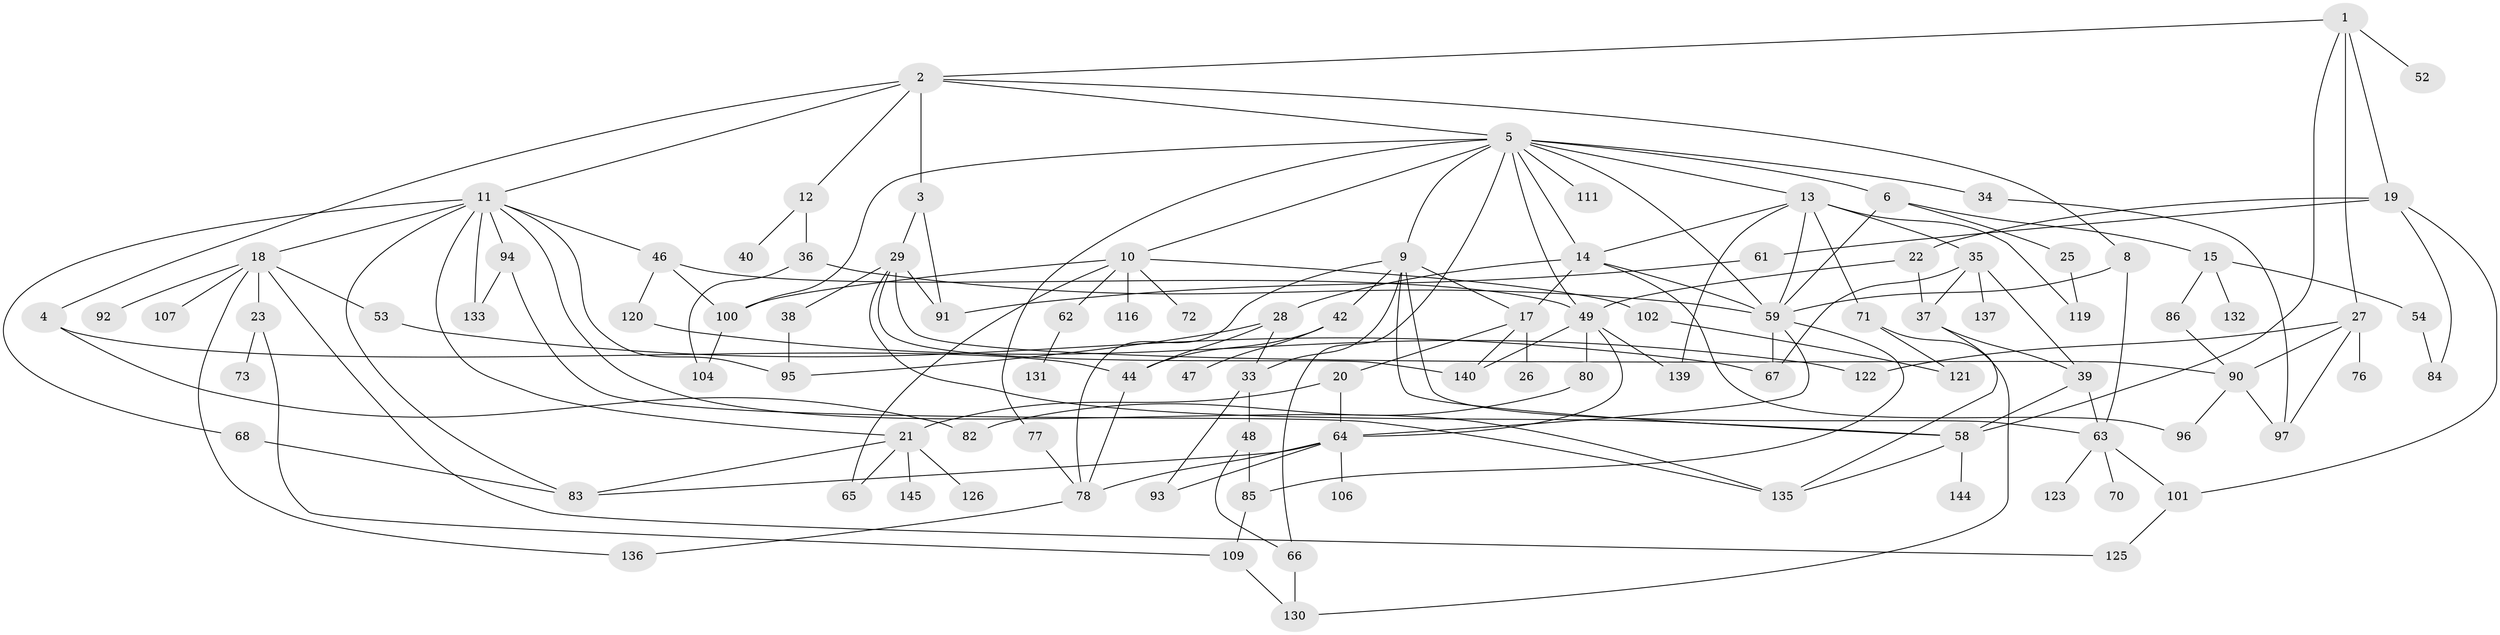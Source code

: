 // original degree distribution, {5: 0.0896551724137931, 7: 0.020689655172413793, 3: 0.2206896551724138, 8: 0.006896551724137931, 10: 0.006896551724137931, 4: 0.1310344827586207, 6: 0.034482758620689655, 2: 0.2827586206896552, 1: 0.20689655172413793}
// Generated by graph-tools (version 1.1) at 2025/10/02/27/25 16:10:51]
// undirected, 101 vertices, 164 edges
graph export_dot {
graph [start="1"]
  node [color=gray90,style=filled];
  1 [super="+50"];
  2;
  3;
  4 [super="+41"];
  5 [super="+7"];
  6 [super="+69"];
  8;
  9 [super="+31"];
  10 [super="+32"];
  11 [super="+45"];
  12;
  13 [super="+16"];
  14 [super="+74"];
  15 [super="+43"];
  17 [super="+98"];
  18 [super="+30"];
  19 [super="+89"];
  20;
  21 [super="+108"];
  22 [super="+24"];
  23;
  25;
  26;
  27 [super="+118"];
  28;
  29 [super="+51"];
  33 [super="+112"];
  34;
  35 [super="+55"];
  36 [super="+134"];
  37;
  38 [super="+57"];
  39 [super="+75"];
  40;
  42;
  44 [super="+60"];
  46;
  47;
  48;
  49 [super="+128"];
  52;
  53 [super="+56"];
  54;
  58 [super="+88"];
  59 [super="+87"];
  61;
  62;
  63 [super="+117"];
  64 [super="+81"];
  65;
  66 [super="+79"];
  67;
  68;
  70;
  71;
  72;
  73;
  76;
  77 [super="+110"];
  78 [super="+113"];
  80;
  82 [super="+99"];
  83 [super="+115"];
  84 [super="+142"];
  85;
  86;
  90 [super="+127"];
  91;
  92;
  93 [super="+129"];
  94;
  95 [super="+114"];
  96;
  97 [super="+103"];
  100;
  101;
  102;
  104 [super="+105"];
  106 [super="+143"];
  107;
  109;
  111;
  116;
  119;
  120;
  121 [super="+141"];
  122 [super="+124"];
  123;
  125;
  126;
  130;
  131;
  132;
  133;
  135 [super="+138"];
  136;
  137;
  139;
  140;
  144;
  145;
  1 -- 2;
  1 -- 19;
  1 -- 27;
  1 -- 58;
  1 -- 52;
  2 -- 3;
  2 -- 4;
  2 -- 5;
  2 -- 8;
  2 -- 11;
  2 -- 12;
  3 -- 29;
  3 -- 91;
  4 -- 44;
  4 -- 82;
  5 -- 6;
  5 -- 10;
  5 -- 100;
  5 -- 111;
  5 -- 49;
  5 -- 34;
  5 -- 66;
  5 -- 9;
  5 -- 77;
  5 -- 13;
  5 -- 14;
  5 -- 59;
  6 -- 15;
  6 -- 25;
  6 -- 59;
  8 -- 63;
  8 -- 59;
  9 -- 17;
  9 -- 42;
  9 -- 63;
  9 -- 58;
  9 -- 78;
  9 -- 33;
  10 -- 72;
  10 -- 116;
  10 -- 100;
  10 -- 62;
  10 -- 65;
  10 -- 102;
  11 -- 18;
  11 -- 21;
  11 -- 46;
  11 -- 68;
  11 -- 133;
  11 -- 135;
  11 -- 94;
  11 -- 95;
  11 -- 83;
  12 -- 36;
  12 -- 40;
  13 -- 139;
  13 -- 35;
  13 -- 71;
  13 -- 119;
  13 -- 59;
  13 -- 14;
  14 -- 28;
  14 -- 96;
  14 -- 17;
  14 -- 59;
  15 -- 54;
  15 -- 132;
  15 -- 86;
  17 -- 20;
  17 -- 26;
  17 -- 140;
  18 -- 23;
  18 -- 107;
  18 -- 125;
  18 -- 136;
  18 -- 92;
  18 -- 53;
  19 -- 22;
  19 -- 61;
  19 -- 101;
  19 -- 84;
  20 -- 64;
  20 -- 21;
  21 -- 126;
  21 -- 65;
  21 -- 145;
  21 -- 83;
  22 -- 49;
  22 -- 37;
  23 -- 73;
  23 -- 109;
  25 -- 119;
  27 -- 76;
  27 -- 97;
  27 -- 122;
  27 -- 90;
  28 -- 33;
  28 -- 95;
  28 -- 44;
  29 -- 38;
  29 -- 58;
  29 -- 91;
  29 -- 140;
  29 -- 90;
  33 -- 48;
  33 -- 93;
  34 -- 97;
  35 -- 39;
  35 -- 67;
  35 -- 137;
  35 -- 37;
  36 -- 104;
  36 -- 59;
  37 -- 135;
  37 -- 39;
  38 -- 95;
  39 -- 63;
  39 -- 58;
  42 -- 44;
  42 -- 47;
  44 -- 78;
  46 -- 120;
  46 -- 49;
  46 -- 100;
  48 -- 66;
  48 -- 85;
  49 -- 80;
  49 -- 64;
  49 -- 139;
  49 -- 140;
  53 -- 67;
  54 -- 84;
  58 -- 144;
  58 -- 135;
  59 -- 85;
  59 -- 64;
  59 -- 67;
  61 -- 91;
  62 -- 131;
  63 -- 70;
  63 -- 123;
  63 -- 101;
  64 -- 106;
  64 -- 83;
  64 -- 93;
  64 -- 78;
  66 -- 130 [weight=2];
  68 -- 83;
  71 -- 121;
  71 -- 130;
  77 -- 78;
  78 -- 136;
  80 -- 82;
  85 -- 109;
  86 -- 90;
  90 -- 96;
  90 -- 97;
  94 -- 133;
  94 -- 135;
  100 -- 104;
  101 -- 125;
  102 -- 121;
  109 -- 130;
  120 -- 122;
}
